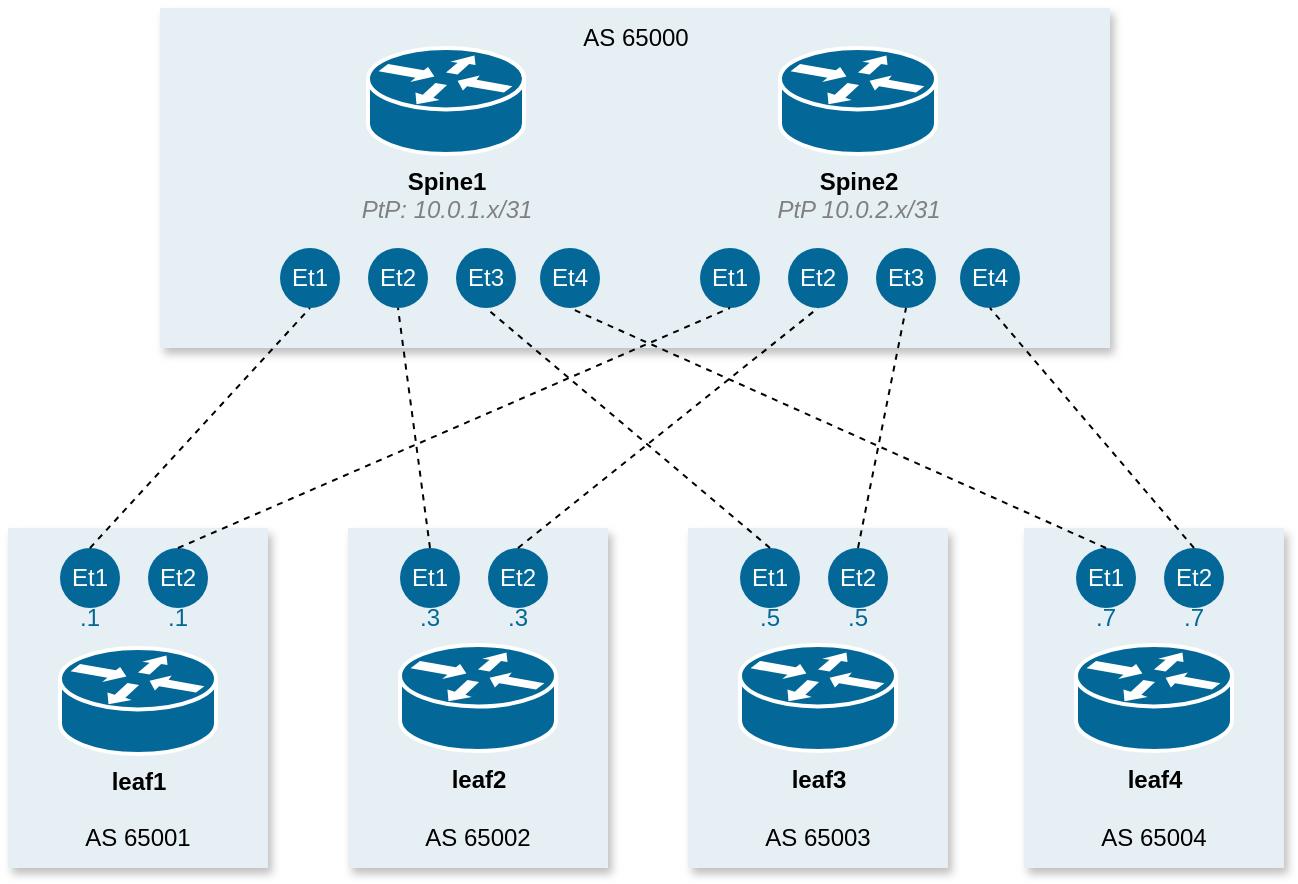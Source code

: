 <mxfile version="28.1.0" pages="3">
  <diagram id="NhI-IWCv43bj0_9Er86S" name="ebgp underlay">
    <mxGraphModel dx="1379" dy="907" grid="1" gridSize="10" guides="1" tooltips="1" connect="1" arrows="1" fold="1" page="1" pageScale="1" pageWidth="2000" pageHeight="1100" math="0" shadow="0">
      <root>
        <mxCell id="0" />
        <mxCell id="1" parent="0" />
        <mxCell id="UcK06GWvRcAyuveq4MP1-48" value="" style="rounded=0;whiteSpace=wrap;html=1;fillColor=#E6F0F4;shadow=1;strokeColor=none;" parent="1" vertex="1">
          <mxGeometry x="184" y="480" width="130" height="170" as="geometry" />
        </mxCell>
        <mxCell id="UcK06GWvRcAyuveq4MP1-43" value="" style="rounded=0;whiteSpace=wrap;html=1;fillColor=#E6F0F4;shadow=1;strokeColor=none;" parent="1" vertex="1">
          <mxGeometry x="354" y="480" width="130" height="170" as="geometry" />
        </mxCell>
        <mxCell id="UcK06GWvRcAyuveq4MP1-44" value="" style="rounded=0;whiteSpace=wrap;html=1;fillColor=#E6F0F4;shadow=1;strokeColor=none;" parent="1" vertex="1">
          <mxGeometry x="524" y="480" width="130" height="170" as="geometry" />
        </mxCell>
        <mxCell id="UcK06GWvRcAyuveq4MP1-45" value="" style="rounded=0;whiteSpace=wrap;html=1;fillColor=#E6F0F4;shadow=1;strokeColor=none;" parent="1" vertex="1">
          <mxGeometry x="692" y="480" width="130" height="170" as="geometry" />
        </mxCell>
        <mxCell id="UcK06GWvRcAyuveq4MP1-40" value="" style="rounded=0;whiteSpace=wrap;html=1;fillColor=#E6F0F4;shadow=1;strokeColor=none;" parent="1" vertex="1">
          <mxGeometry x="260" y="220" width="475" height="170" as="geometry" />
        </mxCell>
        <mxCell id="UcK06GWvRcAyuveq4MP1-1" value="&lt;div&gt;&lt;b&gt;Spine1&lt;/b&gt;&lt;/div&gt;&lt;div&gt;&lt;i style=&quot;color: rgb(128, 128, 128);&quot;&gt;PtP: 10.0.1.x/31&lt;/i&gt;&lt;/div&gt;" style="shape=mxgraph.cisco.routers.router;sketch=0;html=1;pointerEvents=1;dashed=0;fillColor=#036897;strokeColor=#ffffff;strokeWidth=2;verticalLabelPosition=bottom;verticalAlign=top;align=center;outlineConnect=0;" parent="1" vertex="1">
          <mxGeometry x="364" y="240" width="78" height="53" as="geometry" />
        </mxCell>
        <mxCell id="UcK06GWvRcAyuveq4MP1-2" value="&lt;div&gt;&lt;b&gt;Spine2&lt;/b&gt;&lt;/div&gt;&lt;div&gt;&lt;i&gt;&lt;span style=&quot;color: rgb(128, 128, 128);&quot;&gt;PtP 10.0.2.x/31&lt;/span&gt;&lt;/i&gt;&lt;/div&gt;" style="shape=mxgraph.cisco.routers.router;sketch=0;html=1;pointerEvents=1;dashed=0;fillColor=#036897;strokeColor=#ffffff;strokeWidth=2;verticalLabelPosition=bottom;verticalAlign=top;align=center;outlineConnect=0;" parent="1" vertex="1">
          <mxGeometry x="570" y="240" width="78" height="53" as="geometry" />
        </mxCell>
        <mxCell id="UcK06GWvRcAyuveq4MP1-3" value="Et1" style="ellipse;whiteSpace=wrap;html=1;aspect=fixed;fillColor=#036897;strokeColor=none;fontColor=#FFFFFF;" parent="1" vertex="1">
          <mxGeometry x="320" y="340" width="30" height="30" as="geometry" />
        </mxCell>
        <mxCell id="UcK06GWvRcAyuveq4MP1-4" value="Et2" style="ellipse;whiteSpace=wrap;html=1;aspect=fixed;fillColor=#036897;strokeColor=none;fontColor=#FFFFFF;" parent="1" vertex="1">
          <mxGeometry x="364" y="340" width="30" height="30" as="geometry" />
        </mxCell>
        <mxCell id="UcK06GWvRcAyuveq4MP1-5" value="&lt;b&gt;leaf1&lt;/b&gt;" style="shape=mxgraph.cisco.routers.router;sketch=0;html=1;pointerEvents=1;dashed=0;fillColor=#036897;strokeColor=#ffffff;strokeWidth=2;verticalLabelPosition=bottom;verticalAlign=top;align=center;outlineConnect=0;" parent="1" vertex="1">
          <mxGeometry x="210" y="540" width="78" height="53" as="geometry" />
        </mxCell>
        <mxCell id="UcK06GWvRcAyuveq4MP1-6" value="&lt;b&gt;leaf2&lt;/b&gt;" style="shape=mxgraph.cisco.routers.router;sketch=0;html=1;pointerEvents=1;dashed=0;fillColor=#036897;strokeColor=#ffffff;strokeWidth=2;verticalLabelPosition=bottom;verticalAlign=top;align=center;outlineConnect=0;" parent="1" vertex="1">
          <mxGeometry x="380" y="538.5" width="78" height="53" as="geometry" />
        </mxCell>
        <mxCell id="UcK06GWvRcAyuveq4MP1-7" value="&lt;b&gt;leaf3&lt;/b&gt;" style="shape=mxgraph.cisco.routers.router;sketch=0;html=1;pointerEvents=1;dashed=0;fillColor=#036897;strokeColor=#ffffff;strokeWidth=2;verticalLabelPosition=bottom;verticalAlign=top;align=center;outlineConnect=0;" parent="1" vertex="1">
          <mxGeometry x="550" y="538.5" width="78" height="53" as="geometry" />
        </mxCell>
        <mxCell id="UcK06GWvRcAyuveq4MP1-8" value="&lt;b&gt;leaf4&lt;/b&gt;" style="shape=mxgraph.cisco.routers.router;sketch=0;html=1;pointerEvents=1;dashed=0;fillColor=#036897;strokeColor=#ffffff;strokeWidth=2;verticalLabelPosition=bottom;verticalAlign=top;align=center;outlineConnect=0;" parent="1" vertex="1">
          <mxGeometry x="718" y="538.5" width="78" height="53" as="geometry" />
        </mxCell>
        <mxCell id="UcK06GWvRcAyuveq4MP1-11" value="Et3" style="ellipse;whiteSpace=wrap;html=1;aspect=fixed;fillColor=#036897;strokeColor=none;fontColor=#FFFFFF;" parent="1" vertex="1">
          <mxGeometry x="408" y="340" width="30" height="30" as="geometry" />
        </mxCell>
        <mxCell id="UcK06GWvRcAyuveq4MP1-12" value="Et4" style="ellipse;whiteSpace=wrap;html=1;aspect=fixed;fillColor=#036897;strokeColor=none;fontColor=#FFFFFF;" parent="1" vertex="1">
          <mxGeometry x="450" y="340" width="30" height="30" as="geometry" />
        </mxCell>
        <mxCell id="UcK06GWvRcAyuveq4MP1-14" value="Et1" style="ellipse;whiteSpace=wrap;html=1;aspect=fixed;fillColor=#036897;strokeColor=none;fontColor=#FFFFFF;" parent="1" vertex="1">
          <mxGeometry x="530" y="340" width="30" height="30" as="geometry" />
        </mxCell>
        <mxCell id="UcK06GWvRcAyuveq4MP1-15" value="Et2" style="ellipse;whiteSpace=wrap;html=1;aspect=fixed;fillColor=#036897;strokeColor=none;fontColor=#FFFFFF;" parent="1" vertex="1">
          <mxGeometry x="574" y="340" width="30" height="30" as="geometry" />
        </mxCell>
        <mxCell id="UcK06GWvRcAyuveq4MP1-16" value="Et3" style="ellipse;whiteSpace=wrap;html=1;aspect=fixed;fillColor=#036897;strokeColor=none;fontColor=#FFFFFF;" parent="1" vertex="1">
          <mxGeometry x="618" y="340" width="30" height="30" as="geometry" />
        </mxCell>
        <mxCell id="UcK06GWvRcAyuveq4MP1-17" value="Et4" style="ellipse;whiteSpace=wrap;html=1;aspect=fixed;fillColor=#036897;strokeColor=none;fontColor=#FFFFFF;" parent="1" vertex="1">
          <mxGeometry x="660" y="340" width="30" height="30" as="geometry" />
        </mxCell>
        <mxCell id="UcK06GWvRcAyuveq4MP1-18" value="Et1" style="ellipse;whiteSpace=wrap;html=1;aspect=fixed;fillColor=#036897;strokeColor=none;fontColor=#FFFFFF;" parent="1" vertex="1">
          <mxGeometry x="210" y="490" width="30" height="30" as="geometry" />
        </mxCell>
        <mxCell id="UcK06GWvRcAyuveq4MP1-19" value="Et2" style="ellipse;whiteSpace=wrap;html=1;aspect=fixed;fillColor=#036897;strokeColor=none;fontColor=#FFFFFF;" parent="1" vertex="1">
          <mxGeometry x="254" y="490" width="30" height="30" as="geometry" />
        </mxCell>
        <mxCell id="UcK06GWvRcAyuveq4MP1-20" value="Et1" style="ellipse;whiteSpace=wrap;html=1;aspect=fixed;fillColor=#036897;strokeColor=none;fontColor=#FFFFFF;" parent="1" vertex="1">
          <mxGeometry x="380" y="490" width="30" height="30" as="geometry" />
        </mxCell>
        <mxCell id="UcK06GWvRcAyuveq4MP1-21" value="Et2" style="ellipse;whiteSpace=wrap;html=1;aspect=fixed;fillColor=#036897;strokeColor=none;fontColor=#FFFFFF;" parent="1" vertex="1">
          <mxGeometry x="424" y="490" width="30" height="30" as="geometry" />
        </mxCell>
        <mxCell id="UcK06GWvRcAyuveq4MP1-22" value="Et1" style="ellipse;whiteSpace=wrap;html=1;aspect=fixed;fillColor=#036897;strokeColor=none;fontColor=#FFFFFF;" parent="1" vertex="1">
          <mxGeometry x="550" y="490" width="30" height="30" as="geometry" />
        </mxCell>
        <mxCell id="UcK06GWvRcAyuveq4MP1-23" value="Et2" style="ellipse;whiteSpace=wrap;html=1;aspect=fixed;fillColor=#036897;strokeColor=none;fontColor=#FFFFFF;" parent="1" vertex="1">
          <mxGeometry x="594" y="490" width="30" height="30" as="geometry" />
        </mxCell>
        <mxCell id="UcK06GWvRcAyuveq4MP1-24" value="Et1" style="ellipse;whiteSpace=wrap;html=1;aspect=fixed;fillColor=#036897;strokeColor=none;fontColor=#FFFFFF;" parent="1" vertex="1">
          <mxGeometry x="718" y="490" width="30" height="30" as="geometry" />
        </mxCell>
        <mxCell id="UcK06GWvRcAyuveq4MP1-25" value="Et2" style="ellipse;whiteSpace=wrap;html=1;aspect=fixed;fillColor=#036897;strokeColor=none;fontColor=#FFFFFF;" parent="1" vertex="1">
          <mxGeometry x="762" y="490" width="30" height="30" as="geometry" />
        </mxCell>
        <mxCell id="UcK06GWvRcAyuveq4MP1-30" value="" style="endArrow=none;dashed=1;html=1;rounded=0;entryX=0.5;entryY=1;entryDx=0;entryDy=0;exitX=0.5;exitY=0;exitDx=0;exitDy=0;" parent="1" source="UcK06GWvRcAyuveq4MP1-18" target="UcK06GWvRcAyuveq4MP1-3" edge="1">
          <mxGeometry width="50" height="50" relative="1" as="geometry">
            <mxPoint x="254" y="460" as="sourcePoint" />
            <mxPoint x="304" y="410" as="targetPoint" />
          </mxGeometry>
        </mxCell>
        <mxCell id="UcK06GWvRcAyuveq4MP1-33" value="" style="endArrow=none;dashed=1;html=1;rounded=0;entryX=0.5;entryY=1;entryDx=0;entryDy=0;exitX=0.5;exitY=0;exitDx=0;exitDy=0;" parent="1" source="UcK06GWvRcAyuveq4MP1-20" target="UcK06GWvRcAyuveq4MP1-4" edge="1">
          <mxGeometry width="50" height="50" relative="1" as="geometry">
            <mxPoint x="378" y="450" as="sourcePoint" />
            <mxPoint x="428" y="400" as="targetPoint" />
          </mxGeometry>
        </mxCell>
        <mxCell id="UcK06GWvRcAyuveq4MP1-34" value="" style="endArrow=none;dashed=1;html=1;rounded=0;entryX=0.5;entryY=1;entryDx=0;entryDy=0;exitX=0.5;exitY=0;exitDx=0;exitDy=0;" parent="1" source="UcK06GWvRcAyuveq4MP1-22" target="UcK06GWvRcAyuveq4MP1-11" edge="1">
          <mxGeometry width="50" height="50" relative="1" as="geometry">
            <mxPoint x="490" y="440" as="sourcePoint" />
            <mxPoint x="540" y="390" as="targetPoint" />
          </mxGeometry>
        </mxCell>
        <mxCell id="UcK06GWvRcAyuveq4MP1-35" value="" style="endArrow=none;dashed=1;html=1;rounded=0;entryX=0.5;entryY=1;entryDx=0;entryDy=0;exitX=0.5;exitY=0;exitDx=0;exitDy=0;" parent="1" source="UcK06GWvRcAyuveq4MP1-24" target="UcK06GWvRcAyuveq4MP1-12" edge="1">
          <mxGeometry width="50" height="50" relative="1" as="geometry">
            <mxPoint x="578" y="450" as="sourcePoint" />
            <mxPoint x="628" y="400" as="targetPoint" />
          </mxGeometry>
        </mxCell>
        <mxCell id="UcK06GWvRcAyuveq4MP1-36" value="" style="endArrow=none;dashed=1;html=1;rounded=0;entryX=0.5;entryY=1;entryDx=0;entryDy=0;exitX=0.5;exitY=0;exitDx=0;exitDy=0;" parent="1" source="UcK06GWvRcAyuveq4MP1-19" target="UcK06GWvRcAyuveq4MP1-14" edge="1">
          <mxGeometry width="50" height="50" relative="1" as="geometry">
            <mxPoint x="470" y="630" as="sourcePoint" />
            <mxPoint x="520" y="580" as="targetPoint" />
          </mxGeometry>
        </mxCell>
        <mxCell id="UcK06GWvRcAyuveq4MP1-37" value="" style="endArrow=none;dashed=1;html=1;rounded=0;entryX=0.5;entryY=1;entryDx=0;entryDy=0;exitX=0.5;exitY=0;exitDx=0;exitDy=0;" parent="1" source="UcK06GWvRcAyuveq4MP1-21" target="UcK06GWvRcAyuveq4MP1-15" edge="1">
          <mxGeometry width="50" height="50" relative="1" as="geometry">
            <mxPoint x="279" y="500" as="sourcePoint" />
            <mxPoint x="555" y="380" as="targetPoint" />
          </mxGeometry>
        </mxCell>
        <mxCell id="UcK06GWvRcAyuveq4MP1-38" value="" style="endArrow=none;dashed=1;html=1;rounded=0;entryX=0.5;entryY=1;entryDx=0;entryDy=0;exitX=0.5;exitY=0;exitDx=0;exitDy=0;" parent="1" source="UcK06GWvRcAyuveq4MP1-23" target="UcK06GWvRcAyuveq4MP1-16" edge="1">
          <mxGeometry width="50" height="50" relative="1" as="geometry">
            <mxPoint x="449" y="500" as="sourcePoint" />
            <mxPoint x="599" y="380" as="targetPoint" />
          </mxGeometry>
        </mxCell>
        <mxCell id="UcK06GWvRcAyuveq4MP1-39" value="" style="endArrow=none;dashed=1;html=1;rounded=0;entryX=0.5;entryY=1;entryDx=0;entryDy=0;exitX=0.5;exitY=0;exitDx=0;exitDy=0;" parent="1" source="UcK06GWvRcAyuveq4MP1-25" target="UcK06GWvRcAyuveq4MP1-17" edge="1">
          <mxGeometry width="50" height="50" relative="1" as="geometry">
            <mxPoint x="619" y="500" as="sourcePoint" />
            <mxPoint x="643" y="380" as="targetPoint" />
          </mxGeometry>
        </mxCell>
        <mxCell id="UcK06GWvRcAyuveq4MP1-46" value="AS 65000" style="text;html=1;align=center;verticalAlign=middle;whiteSpace=wrap;rounded=0;" parent="1" vertex="1">
          <mxGeometry x="467.5" y="220" width="60" height="30" as="geometry" />
        </mxCell>
        <mxCell id="UcK06GWvRcAyuveq4MP1-47" value="AS 65001" style="text;html=1;align=center;verticalAlign=middle;whiteSpace=wrap;rounded=0;" parent="1" vertex="1">
          <mxGeometry x="219" y="620" width="60" height="30" as="geometry" />
        </mxCell>
        <mxCell id="UcK06GWvRcAyuveq4MP1-49" value="AS 65002" style="text;html=1;align=center;verticalAlign=middle;whiteSpace=wrap;rounded=0;" parent="1" vertex="1">
          <mxGeometry x="389" y="620" width="60" height="30" as="geometry" />
        </mxCell>
        <mxCell id="UcK06GWvRcAyuveq4MP1-50" value="AS 65003" style="text;html=1;align=center;verticalAlign=middle;whiteSpace=wrap;rounded=0;" parent="1" vertex="1">
          <mxGeometry x="559" y="620" width="60" height="30" as="geometry" />
        </mxCell>
        <mxCell id="UcK06GWvRcAyuveq4MP1-51" value="AS 65004" style="text;html=1;align=center;verticalAlign=middle;whiteSpace=wrap;rounded=0;" parent="1" vertex="1">
          <mxGeometry x="727" y="620" width="60" height="30" as="geometry" />
        </mxCell>
        <mxCell id="HMPRpUAv5keHI2AXKPBz-1" value=".1" style="text;html=1;align=center;verticalAlign=middle;whiteSpace=wrap;rounded=0;fontColor=#036897;" parent="1" vertex="1">
          <mxGeometry x="195" y="510" width="60" height="30" as="geometry" />
        </mxCell>
        <mxCell id="HMPRpUAv5keHI2AXKPBz-2" value=".1" style="text;html=1;align=center;verticalAlign=middle;whiteSpace=wrap;rounded=0;fontColor=#036897;" parent="1" vertex="1">
          <mxGeometry x="239" y="510" width="60" height="30" as="geometry" />
        </mxCell>
        <mxCell id="HMPRpUAv5keHI2AXKPBz-3" value=".3" style="text;html=1;align=center;verticalAlign=middle;whiteSpace=wrap;rounded=0;fontColor=#036897;" parent="1" vertex="1">
          <mxGeometry x="365" y="510" width="60" height="30" as="geometry" />
        </mxCell>
        <mxCell id="HMPRpUAv5keHI2AXKPBz-4" value=".3" style="text;html=1;align=center;verticalAlign=middle;whiteSpace=wrap;rounded=0;fontColor=#036897;" parent="1" vertex="1">
          <mxGeometry x="409" y="510" width="60" height="30" as="geometry" />
        </mxCell>
        <mxCell id="HMPRpUAv5keHI2AXKPBz-5" value=".5" style="text;html=1;align=center;verticalAlign=middle;whiteSpace=wrap;rounded=0;fontColor=#036897;" parent="1" vertex="1">
          <mxGeometry x="535" y="510" width="60" height="30" as="geometry" />
        </mxCell>
        <mxCell id="HMPRpUAv5keHI2AXKPBz-6" value=".5" style="text;html=1;align=center;verticalAlign=middle;whiteSpace=wrap;rounded=0;fontColor=#036897;" parent="1" vertex="1">
          <mxGeometry x="579" y="510" width="60" height="30" as="geometry" />
        </mxCell>
        <mxCell id="HMPRpUAv5keHI2AXKPBz-7" value=".7" style="text;html=1;align=center;verticalAlign=middle;whiteSpace=wrap;rounded=0;fontColor=#036897;" parent="1" vertex="1">
          <mxGeometry x="703" y="510" width="60" height="30" as="geometry" />
        </mxCell>
        <mxCell id="HMPRpUAv5keHI2AXKPBz-8" value=".7" style="text;html=1;align=center;verticalAlign=middle;whiteSpace=wrap;rounded=0;fontColor=#036897;" parent="1" vertex="1">
          <mxGeometry x="747" y="510" width="60" height="30" as="geometry" />
        </mxCell>
      </root>
    </mxGraphModel>
  </diagram>
  <diagram name="evpn control plane" id="7oyF4Y80_nykwRdmu9rr">
    <mxGraphModel dx="2000" dy="1315" grid="1" gridSize="10" guides="1" tooltips="1" connect="1" arrows="1" fold="1" page="1" pageScale="1" pageWidth="2000" pageHeight="1100" math="0" shadow="0">
      <root>
        <mxCell id="GqyT-kCRQHlxUsiuNLXR-0" />
        <mxCell id="GqyT-kCRQHlxUsiuNLXR-1" parent="GqyT-kCRQHlxUsiuNLXR-0" />
        <mxCell id="GqyT-kCRQHlxUsiuNLXR-2" value="" style="rounded=0;whiteSpace=wrap;html=1;fillColor=#E6F0F4;shadow=1;strokeColor=none;" vertex="1" parent="GqyT-kCRQHlxUsiuNLXR-1">
          <mxGeometry x="178.5" y="710" width="130" height="170" as="geometry" />
        </mxCell>
        <mxCell id="GqyT-kCRQHlxUsiuNLXR-3" value="" style="rounded=0;whiteSpace=wrap;html=1;fillColor=#E6F0F4;shadow=1;strokeColor=none;" vertex="1" parent="GqyT-kCRQHlxUsiuNLXR-1">
          <mxGeometry x="348.5" y="710" width="130" height="170" as="geometry" />
        </mxCell>
        <mxCell id="GqyT-kCRQHlxUsiuNLXR-4" value="" style="rounded=0;whiteSpace=wrap;html=1;fillColor=#E6F0F4;shadow=1;strokeColor=none;" vertex="1" parent="GqyT-kCRQHlxUsiuNLXR-1">
          <mxGeometry x="518.5" y="710" width="130" height="170" as="geometry" />
        </mxCell>
        <mxCell id="GqyT-kCRQHlxUsiuNLXR-5" value="" style="rounded=0;whiteSpace=wrap;html=1;fillColor=#E6F0F4;shadow=1;strokeColor=none;" vertex="1" parent="GqyT-kCRQHlxUsiuNLXR-1">
          <mxGeometry x="686.5" y="710" width="130" height="170" as="geometry" />
        </mxCell>
        <mxCell id="GqyT-kCRQHlxUsiuNLXR-6" value="" style="rounded=0;whiteSpace=wrap;html=1;fillColor=#E6F0F4;shadow=1;strokeColor=none;" vertex="1" parent="GqyT-kCRQHlxUsiuNLXR-1">
          <mxGeometry x="260" y="220" width="475" height="170" as="geometry" />
        </mxCell>
        <mxCell id="GqyT-kCRQHlxUsiuNLXR-7" value="&lt;div&gt;&lt;b&gt;Spine1&lt;/b&gt;&lt;/div&gt;" style="shape=mxgraph.cisco.routers.router;sketch=0;html=1;pointerEvents=1;dashed=0;fillColor=#036897;strokeColor=#ffffff;strokeWidth=2;verticalLabelPosition=bottom;verticalAlign=top;align=center;outlineConnect=0;" vertex="1" parent="GqyT-kCRQHlxUsiuNLXR-1">
          <mxGeometry x="363" y="250" width="78" height="53" as="geometry" />
        </mxCell>
        <mxCell id="GqyT-kCRQHlxUsiuNLXR-8" value="&lt;div&gt;&lt;b&gt;Spine2&lt;/b&gt;&lt;/div&gt;" style="shape=mxgraph.cisco.routers.router;sketch=0;html=1;pointerEvents=1;dashed=0;fillColor=#036897;strokeColor=#ffffff;strokeWidth=2;verticalLabelPosition=bottom;verticalAlign=top;align=center;outlineConnect=0;" vertex="1" parent="GqyT-kCRQHlxUsiuNLXR-1">
          <mxGeometry x="570.5" y="250" width="78" height="53" as="geometry" />
        </mxCell>
        <mxCell id="GqyT-kCRQHlxUsiuNLXR-11" value="&lt;b&gt;leaf1&lt;/b&gt;" style="shape=mxgraph.cisco.routers.router;sketch=0;html=1;pointerEvents=1;dashed=0;fillColor=#036897;strokeColor=#ffffff;strokeWidth=2;verticalLabelPosition=bottom;verticalAlign=top;align=center;outlineConnect=0;" vertex="1" parent="GqyT-kCRQHlxUsiuNLXR-1">
          <mxGeometry x="204.5" y="770" width="78" height="53" as="geometry" />
        </mxCell>
        <mxCell id="GqyT-kCRQHlxUsiuNLXR-12" value="&lt;b&gt;leaf2&lt;/b&gt;" style="shape=mxgraph.cisco.routers.router;sketch=0;html=1;pointerEvents=1;dashed=0;fillColor=#036897;strokeColor=#ffffff;strokeWidth=2;verticalLabelPosition=bottom;verticalAlign=top;align=center;outlineConnect=0;" vertex="1" parent="GqyT-kCRQHlxUsiuNLXR-1">
          <mxGeometry x="374.5" y="768.5" width="78" height="53" as="geometry" />
        </mxCell>
        <mxCell id="GqyT-kCRQHlxUsiuNLXR-13" value="&lt;b&gt;leaf3&lt;/b&gt;" style="shape=mxgraph.cisco.routers.router;sketch=0;html=1;pointerEvents=1;dashed=0;fillColor=#036897;strokeColor=#ffffff;strokeWidth=2;verticalLabelPosition=bottom;verticalAlign=top;align=center;outlineConnect=0;" vertex="1" parent="GqyT-kCRQHlxUsiuNLXR-1">
          <mxGeometry x="544.5" y="768.5" width="78" height="53" as="geometry" />
        </mxCell>
        <mxCell id="GqyT-kCRQHlxUsiuNLXR-14" value="&lt;b&gt;leaf4&lt;/b&gt;" style="shape=mxgraph.cisco.routers.router;sketch=0;html=1;pointerEvents=1;dashed=0;fillColor=#036897;strokeColor=#ffffff;strokeWidth=2;verticalLabelPosition=bottom;verticalAlign=top;align=center;outlineConnect=0;" vertex="1" parent="GqyT-kCRQHlxUsiuNLXR-1">
          <mxGeometry x="712.5" y="768.5" width="78" height="53" as="geometry" />
        </mxCell>
        <mxCell id="GqyT-kCRQHlxUsiuNLXR-37" value="AS 65000" style="text;html=1;align=center;verticalAlign=middle;whiteSpace=wrap;rounded=0;" vertex="1" parent="GqyT-kCRQHlxUsiuNLXR-1">
          <mxGeometry x="467.5" y="220" width="60" height="30" as="geometry" />
        </mxCell>
        <mxCell id="GqyT-kCRQHlxUsiuNLXR-38" value="AS 65001" style="text;html=1;align=center;verticalAlign=middle;whiteSpace=wrap;rounded=0;" vertex="1" parent="GqyT-kCRQHlxUsiuNLXR-1">
          <mxGeometry x="213.5" y="850" width="60" height="30" as="geometry" />
        </mxCell>
        <mxCell id="GqyT-kCRQHlxUsiuNLXR-39" value="AS 65002" style="text;html=1;align=center;verticalAlign=middle;whiteSpace=wrap;rounded=0;" vertex="1" parent="GqyT-kCRQHlxUsiuNLXR-1">
          <mxGeometry x="383.5" y="850" width="60" height="30" as="geometry" />
        </mxCell>
        <mxCell id="GqyT-kCRQHlxUsiuNLXR-40" value="AS 65003" style="text;html=1;align=center;verticalAlign=middle;whiteSpace=wrap;rounded=0;" vertex="1" parent="GqyT-kCRQHlxUsiuNLXR-1">
          <mxGeometry x="553.5" y="850" width="60" height="30" as="geometry" />
        </mxCell>
        <mxCell id="GqyT-kCRQHlxUsiuNLXR-41" value="AS 65004" style="text;html=1;align=center;verticalAlign=middle;whiteSpace=wrap;rounded=0;" vertex="1" parent="GqyT-kCRQHlxUsiuNLXR-1">
          <mxGeometry x="721.5" y="850" width="60" height="30" as="geometry" />
        </mxCell>
        <mxCell id="l5eYJt6ui_KARHwwUpjY-0" value="loop0 10.0.250.1" style="ellipse;whiteSpace=wrap;html=1;fillColor=#036897;strokeColor=none;fontColor=#FFFFFF;" vertex="1" parent="GqyT-kCRQHlxUsiuNLXR-1">
          <mxGeometry x="346" y="340" width="112" height="40" as="geometry" />
        </mxCell>
        <mxCell id="l5eYJt6ui_KARHwwUpjY-1" value="loop0 10.0.250.12" style="ellipse;whiteSpace=wrap;html=1;fillColor=#036897;strokeColor=none;fontColor=#FFFFFF;" vertex="1" parent="GqyT-kCRQHlxUsiuNLXR-1">
          <mxGeometry x="357.5" y="720" width="112" height="40" as="geometry" />
        </mxCell>
        <mxCell id="l5eYJt6ui_KARHwwUpjY-2" value="loop0 10.0.250.13" style="ellipse;whiteSpace=wrap;html=1;fillColor=#036897;strokeColor=none;fontColor=#FFFFFF;" vertex="1" parent="GqyT-kCRQHlxUsiuNLXR-1">
          <mxGeometry x="527.5" y="720" width="112" height="40" as="geometry" />
        </mxCell>
        <mxCell id="l5eYJt6ui_KARHwwUpjY-3" value="loop0 10.0.250.14" style="ellipse;whiteSpace=wrap;html=1;fillColor=#036897;strokeColor=none;fontColor=#FFFFFF;" vertex="1" parent="GqyT-kCRQHlxUsiuNLXR-1">
          <mxGeometry x="695.5" y="720" width="112" height="40" as="geometry" />
        </mxCell>
        <mxCell id="l5eYJt6ui_KARHwwUpjY-4" value="loop0 10.0.250.2" style="ellipse;whiteSpace=wrap;html=1;fillColor=#036897;strokeColor=none;fontColor=#FFFFFF;" vertex="1" parent="GqyT-kCRQHlxUsiuNLXR-1">
          <mxGeometry x="553" y="340" width="112" height="40" as="geometry" />
        </mxCell>
        <mxCell id="l5eYJt6ui_KARHwwUpjY-5" value="loop0 10.0.250.11" style="ellipse;whiteSpace=wrap;html=1;fillColor=#036897;strokeColor=none;fontColor=#FFFFFF;" vertex="1" parent="GqyT-kCRQHlxUsiuNLXR-1">
          <mxGeometry x="187.5" y="720" width="112" height="40" as="geometry" />
        </mxCell>
        <mxCell id="8g1nOxymAHcml49qKHrA-0" value="EBGP Underlay" style="ellipse;shape=cloud;whiteSpace=wrap;html=1;shadow=1;strokeColor=none;fillColor=#E0E0E0;" vertex="1" parent="GqyT-kCRQHlxUsiuNLXR-1">
          <mxGeometry x="332.5" y="430" width="330" height="230" as="geometry" />
        </mxCell>
        <mxCell id="5on4P8AxJgzuQ6a08lfv-0" value="" style="endArrow=none;dashed=1;html=1;rounded=0;exitX=0.5;exitY=0;exitDx=0;exitDy=0;entryX=0.55;entryY=0.95;entryDx=0;entryDy=0;entryPerimeter=0;" edge="1" parent="GqyT-kCRQHlxUsiuNLXR-1" source="l5eYJt6ui_KARHwwUpjY-5" target="8g1nOxymAHcml49qKHrA-0">
          <mxGeometry width="50" height="50" relative="1" as="geometry">
            <mxPoint x="250" y="650" as="sourcePoint" />
            <mxPoint x="300" y="600" as="targetPoint" />
          </mxGeometry>
        </mxCell>
        <mxCell id="5on4P8AxJgzuQ6a08lfv-1" value="" style="endArrow=none;dashed=1;html=1;rounded=0;exitX=0.5;exitY=0;exitDx=0;exitDy=0;entryX=0.55;entryY=0.95;entryDx=0;entryDy=0;entryPerimeter=0;" edge="1" parent="GqyT-kCRQHlxUsiuNLXR-1" source="l5eYJt6ui_KARHwwUpjY-1" target="8g1nOxymAHcml49qKHrA-0">
          <mxGeometry width="50" height="50" relative="1" as="geometry">
            <mxPoint x="254" y="730" as="sourcePoint" />
            <mxPoint x="510" y="680" as="targetPoint" />
          </mxGeometry>
        </mxCell>
        <mxCell id="5on4P8AxJgzuQ6a08lfv-2" value="" style="endArrow=none;dashed=1;html=1;rounded=0;exitX=0.5;exitY=0;exitDx=0;exitDy=0;entryX=0.55;entryY=0.95;entryDx=0;entryDy=0;entryPerimeter=0;" edge="1" parent="GqyT-kCRQHlxUsiuNLXR-1" source="l5eYJt6ui_KARHwwUpjY-2" target="8g1nOxymAHcml49qKHrA-0">
          <mxGeometry width="50" height="50" relative="1" as="geometry">
            <mxPoint x="560.5" y="690" as="sourcePoint" />
            <mxPoint x="686.5" y="630" as="targetPoint" />
          </mxGeometry>
        </mxCell>
        <mxCell id="5on4P8AxJgzuQ6a08lfv-3" value="" style="endArrow=none;dashed=1;html=1;rounded=0;exitX=0.5;exitY=0;exitDx=0;exitDy=0;entryX=0.55;entryY=0.95;entryDx=0;entryDy=0;entryPerimeter=0;" edge="1" parent="GqyT-kCRQHlxUsiuNLXR-1" source="l5eYJt6ui_KARHwwUpjY-3" target="8g1nOxymAHcml49qKHrA-0">
          <mxGeometry width="50" height="50" relative="1" as="geometry">
            <mxPoint x="594" y="730" as="sourcePoint" />
            <mxPoint x="520" y="680" as="targetPoint" />
            <Array as="points" />
          </mxGeometry>
        </mxCell>
        <mxCell id="5on4P8AxJgzuQ6a08lfv-4" value="" style="endArrow=none;dashed=1;html=1;rounded=0;exitX=0.511;exitY=0.104;exitDx=0;exitDy=0;entryX=0.5;entryY=1;entryDx=0;entryDy=0;exitPerimeter=0;" edge="1" parent="GqyT-kCRQHlxUsiuNLXR-1" source="8g1nOxymAHcml49qKHrA-0" target="l5eYJt6ui_KARHwwUpjY-0">
          <mxGeometry width="50" height="50" relative="1" as="geometry">
            <mxPoint x="113.5" y="491" as="sourcePoint" />
            <mxPoint x="383.5" y="420" as="targetPoint" />
          </mxGeometry>
        </mxCell>
        <mxCell id="5on4P8AxJgzuQ6a08lfv-5" value="" style="endArrow=none;dashed=1;html=1;rounded=0;exitX=0.514;exitY=0.109;exitDx=0;exitDy=0;entryX=0.5;entryY=1;entryDx=0;entryDy=0;exitPerimeter=0;" edge="1" parent="GqyT-kCRQHlxUsiuNLXR-1" source="8g1nOxymAHcml49qKHrA-0" target="l5eYJt6ui_KARHwwUpjY-4">
          <mxGeometry width="50" height="50" relative="1" as="geometry">
            <mxPoint x="622.5" y="473" as="sourcePoint" />
            <mxPoint x="559.5" y="400" as="targetPoint" />
          </mxGeometry>
        </mxCell>
      </root>
    </mxGraphModel>
  </diagram>
  <diagram name="VTEPs" id="eCYszViJbmStzaO1vjBR">
    <mxGraphModel dx="2000" dy="1315" grid="1" gridSize="10" guides="1" tooltips="1" connect="1" arrows="1" fold="1" page="1" pageScale="1" pageWidth="2000" pageHeight="1100" math="0" shadow="0">
      <root>
        <mxCell id="BCEklS1ppgjEieAVBno0-0" />
        <mxCell id="BCEklS1ppgjEieAVBno0-1" parent="BCEklS1ppgjEieAVBno0-0" />
        <mxCell id="BCEklS1ppgjEieAVBno0-2" value="" style="rounded=0;whiteSpace=wrap;html=1;fillColor=#E6F0F4;shadow=1;strokeColor=none;" parent="BCEklS1ppgjEieAVBno0-1" vertex="1">
          <mxGeometry x="187.5" y="430" width="130" height="150" as="geometry" />
        </mxCell>
        <mxCell id="BCEklS1ppgjEieAVBno0-3" value="" style="rounded=0;whiteSpace=wrap;html=1;fillColor=#E6F0F4;shadow=1;strokeColor=none;" parent="BCEklS1ppgjEieAVBno0-1" vertex="1">
          <mxGeometry x="357.5" y="430" width="130" height="150" as="geometry" />
        </mxCell>
        <mxCell id="BCEklS1ppgjEieAVBno0-4" value="" style="rounded=0;whiteSpace=wrap;html=1;fillColor=#E6F0F4;shadow=1;strokeColor=none;" parent="BCEklS1ppgjEieAVBno0-1" vertex="1">
          <mxGeometry x="527.5" y="430" width="130" height="150" as="geometry" />
        </mxCell>
        <mxCell id="BCEklS1ppgjEieAVBno0-5" value="" style="rounded=0;whiteSpace=wrap;html=1;fillColor=#E6F0F4;shadow=1;strokeColor=none;" parent="BCEklS1ppgjEieAVBno0-1" vertex="1">
          <mxGeometry x="695.5" y="430" width="130" height="150" as="geometry" />
        </mxCell>
        <mxCell id="BCEklS1ppgjEieAVBno0-9" value="&lt;b&gt;leaf1&lt;/b&gt;" style="shape=mxgraph.cisco.routers.router;sketch=0;html=1;pointerEvents=1;dashed=0;fillColor=#036897;strokeColor=#ffffff;strokeWidth=2;verticalLabelPosition=bottom;verticalAlign=top;align=center;outlineConnect=0;" parent="BCEklS1ppgjEieAVBno0-1" vertex="1">
          <mxGeometry x="213.5" y="490" width="78" height="53" as="geometry" />
        </mxCell>
        <mxCell id="BCEklS1ppgjEieAVBno0-10" value="&lt;b&gt;leaf2&lt;/b&gt;" style="shape=mxgraph.cisco.routers.router;sketch=0;html=1;pointerEvents=1;dashed=0;fillColor=#036897;strokeColor=#ffffff;strokeWidth=2;verticalLabelPosition=bottom;verticalAlign=top;align=center;outlineConnect=0;" parent="BCEklS1ppgjEieAVBno0-1" vertex="1">
          <mxGeometry x="383.5" y="488.5" width="78" height="53" as="geometry" />
        </mxCell>
        <mxCell id="BCEklS1ppgjEieAVBno0-11" value="&lt;b&gt;leaf3&lt;/b&gt;" style="shape=mxgraph.cisco.routers.router;sketch=0;html=1;pointerEvents=1;dashed=0;fillColor=#036897;strokeColor=#ffffff;strokeWidth=2;verticalLabelPosition=bottom;verticalAlign=top;align=center;outlineConnect=0;" parent="BCEklS1ppgjEieAVBno0-1" vertex="1">
          <mxGeometry x="553.5" y="488.5" width="78" height="53" as="geometry" />
        </mxCell>
        <mxCell id="BCEklS1ppgjEieAVBno0-12" value="&lt;b&gt;leaf4&lt;/b&gt;" style="shape=mxgraph.cisco.routers.router;sketch=0;html=1;pointerEvents=1;dashed=0;fillColor=#036897;strokeColor=#ffffff;strokeWidth=2;verticalLabelPosition=bottom;verticalAlign=top;align=center;outlineConnect=0;" parent="BCEklS1ppgjEieAVBno0-1" vertex="1">
          <mxGeometry x="721.5" y="488.5" width="78" height="53" as="geometry" />
        </mxCell>
        <mxCell id="BCEklS1ppgjEieAVBno0-19" value="loop1 10.0.255.12" style="ellipse;whiteSpace=wrap;html=1;fillColor=#036897;strokeColor=none;fontColor=#FFFFFF;" parent="BCEklS1ppgjEieAVBno0-1" vertex="1">
          <mxGeometry x="366.5" y="440" width="112" height="40" as="geometry" />
        </mxCell>
        <mxCell id="BCEklS1ppgjEieAVBno0-20" value="loop1 10.0.255.13" style="ellipse;whiteSpace=wrap;html=1;fillColor=#036897;strokeColor=none;fontColor=#FFFFFF;" parent="BCEklS1ppgjEieAVBno0-1" vertex="1">
          <mxGeometry x="536.5" y="440" width="112" height="40" as="geometry" />
        </mxCell>
        <mxCell id="BCEklS1ppgjEieAVBno0-21" value="loop1 10.0.255.14" style="ellipse;whiteSpace=wrap;html=1;fillColor=#036897;strokeColor=none;fontColor=#FFFFFF;" parent="BCEklS1ppgjEieAVBno0-1" vertex="1">
          <mxGeometry x="704.5" y="440" width="112" height="40" as="geometry" />
        </mxCell>
        <mxCell id="BCEklS1ppgjEieAVBno0-23" value="loop1 10.0.255.11" style="ellipse;whiteSpace=wrap;html=1;fillColor=#036897;strokeColor=none;fontColor=#FFFFFF;" parent="BCEklS1ppgjEieAVBno0-1" vertex="1">
          <mxGeometry x="196.5" y="440" width="112" height="40" as="geometry" />
        </mxCell>
        <mxCell id="BCEklS1ppgjEieAVBno0-24" value="EBGP Underlay" style="ellipse;shape=cloud;whiteSpace=wrap;html=1;shadow=1;strokeColor=none;fillColor=#E0E0E0;" parent="BCEklS1ppgjEieAVBno0-1" vertex="1">
          <mxGeometry x="341.5" y="150" width="330" height="230" as="geometry" />
        </mxCell>
        <mxCell id="BCEklS1ppgjEieAVBno0-25" value="" style="endArrow=none;dashed=1;html=1;rounded=0;exitX=0.5;exitY=0;exitDx=0;exitDy=0;entryX=0.55;entryY=0.95;entryDx=0;entryDy=0;entryPerimeter=0;" parent="BCEklS1ppgjEieAVBno0-1" source="BCEklS1ppgjEieAVBno0-23" target="BCEklS1ppgjEieAVBno0-24" edge="1">
          <mxGeometry width="50" height="50" relative="1" as="geometry">
            <mxPoint x="259" y="370" as="sourcePoint" />
            <mxPoint x="309" y="320" as="targetPoint" />
          </mxGeometry>
        </mxCell>
        <mxCell id="BCEklS1ppgjEieAVBno0-26" value="" style="endArrow=none;dashed=1;html=1;rounded=0;exitX=0.5;exitY=0;exitDx=0;exitDy=0;entryX=0.55;entryY=0.95;entryDx=0;entryDy=0;entryPerimeter=0;" parent="BCEklS1ppgjEieAVBno0-1" source="BCEklS1ppgjEieAVBno0-19" target="BCEklS1ppgjEieAVBno0-24" edge="1">
          <mxGeometry width="50" height="50" relative="1" as="geometry">
            <mxPoint x="263" y="450" as="sourcePoint" />
            <mxPoint x="519" y="400" as="targetPoint" />
          </mxGeometry>
        </mxCell>
        <mxCell id="BCEklS1ppgjEieAVBno0-27" value="" style="endArrow=none;dashed=1;html=1;rounded=0;exitX=0.5;exitY=0;exitDx=0;exitDy=0;entryX=0.55;entryY=0.95;entryDx=0;entryDy=0;entryPerimeter=0;" parent="BCEklS1ppgjEieAVBno0-1" source="BCEklS1ppgjEieAVBno0-20" target="BCEklS1ppgjEieAVBno0-24" edge="1">
          <mxGeometry width="50" height="50" relative="1" as="geometry">
            <mxPoint x="569.5" y="410" as="sourcePoint" />
            <mxPoint x="695.5" y="350" as="targetPoint" />
          </mxGeometry>
        </mxCell>
        <mxCell id="BCEklS1ppgjEieAVBno0-28" value="" style="endArrow=none;dashed=1;html=1;rounded=0;exitX=0.5;exitY=0;exitDx=0;exitDy=0;entryX=0.55;entryY=0.95;entryDx=0;entryDy=0;entryPerimeter=0;" parent="BCEklS1ppgjEieAVBno0-1" source="BCEklS1ppgjEieAVBno0-21" target="BCEklS1ppgjEieAVBno0-24" edge="1">
          <mxGeometry width="50" height="50" relative="1" as="geometry">
            <mxPoint x="603" y="450" as="sourcePoint" />
            <mxPoint x="529" y="400" as="targetPoint" />
            <Array as="points" />
          </mxGeometry>
        </mxCell>
        <mxCell id="MWV-LgnHw94a7IH_kB3X-0" value="" style="rounded=0;whiteSpace=wrap;html=1;fillColor=#FFD77A;shadow=1;strokeColor=none;" parent="BCEklS1ppgjEieAVBno0-1" vertex="1">
          <mxGeometry x="187.5" y="820" width="130" height="150" as="geometry" />
        </mxCell>
        <mxCell id="MWV-LgnHw94a7IH_kB3X-2" value="IP 10.11.11.3/24" style="ellipse;whiteSpace=wrap;html=1;fillColor=#036897;strokeColor=none;fontColor=#FFFFFF;" parent="BCEklS1ppgjEieAVBno0-1" vertex="1">
          <mxGeometry x="196.5" y="830" width="112" height="40" as="geometry" />
        </mxCell>
        <mxCell id="MWV-LgnHw94a7IH_kB3X-3" value="host1" style="shape=mxgraph.cisco.computers_and_peripherals.laptop;sketch=0;html=1;pointerEvents=1;dashed=0;fillColor=#036897;strokeColor=#ffffff;strokeWidth=2;verticalLabelPosition=bottom;verticalAlign=top;align=center;outlineConnect=0;" parent="BCEklS1ppgjEieAVBno0-1" vertex="1">
          <mxGeometry x="207.5" y="880" width="90" height="61" as="geometry" />
        </mxCell>
        <mxCell id="MWV-LgnHw94a7IH_kB3X-4" value="" style="rounded=0;whiteSpace=wrap;html=1;fillColor=#FFD77A;shadow=1;strokeColor=none;" parent="BCEklS1ppgjEieAVBno0-1" vertex="1">
          <mxGeometry x="187.5" y="610" width="130" height="150" as="geometry" />
        </mxCell>
        <mxCell id="MWV-LgnHw94a7IH_kB3X-5" value="IP 10.11.11.2/24" style="ellipse;whiteSpace=wrap;html=1;fillColor=#036897;strokeColor=none;fontColor=#FFFFFF;" parent="BCEklS1ppgjEieAVBno0-1" vertex="1">
          <mxGeometry x="196.5" y="620" width="112" height="40" as="geometry" />
        </mxCell>
        <mxCell id="MWV-LgnHw94a7IH_kB3X-7" value="SVI 11" style="shape=mxgraph.cisco.switches.workgroup_switch;sketch=0;html=1;pointerEvents=1;dashed=0;fillColor=#036897;strokeColor=#ffffff;strokeWidth=2;verticalLabelPosition=bottom;verticalAlign=top;align=center;outlineConnect=0;" parent="BCEklS1ppgjEieAVBno0-1" vertex="1">
          <mxGeometry x="202" y="680" width="101" height="50" as="geometry" />
        </mxCell>
        <mxCell id="MWV-LgnHw94a7IH_kB3X-8" value="" style="endArrow=none;dashed=1;html=1;rounded=0;entryX=0.5;entryY=1;entryDx=0;entryDy=0;exitX=0.5;exitY=0;exitDx=0;exitDy=0;" parent="BCEklS1ppgjEieAVBno0-1" source="MWV-LgnHw94a7IH_kB3X-0" target="MWV-LgnHw94a7IH_kB3X-4" edge="1">
          <mxGeometry width="50" height="50" relative="1" as="geometry">
            <mxPoint x="370" y="800" as="sourcePoint" />
            <mxPoint x="420" y="750" as="targetPoint" />
          </mxGeometry>
        </mxCell>
        <mxCell id="MWV-LgnHw94a7IH_kB3X-9" value="" style="endArrow=none;dashed=1;html=1;rounded=0;entryX=0.5;entryY=1;entryDx=0;entryDy=0;exitX=0.5;exitY=0;exitDx=0;exitDy=0;" parent="BCEklS1ppgjEieAVBno0-1" source="MWV-LgnHw94a7IH_kB3X-4" target="BCEklS1ppgjEieAVBno0-2" edge="1">
          <mxGeometry width="50" height="50" relative="1" as="geometry">
            <mxPoint x="370" y="690" as="sourcePoint" />
            <mxPoint x="420" y="640" as="targetPoint" />
          </mxGeometry>
        </mxCell>
        <mxCell id="MWV-LgnHw94a7IH_kB3X-10" value="" style="rounded=0;whiteSpace=wrap;html=1;fillColor=#FFD77A;shadow=1;strokeColor=none;" parent="BCEklS1ppgjEieAVBno0-1" vertex="1">
          <mxGeometry x="357.5" y="820" width="130" height="150" as="geometry" />
        </mxCell>
        <mxCell id="MWV-LgnHw94a7IH_kB3X-11" value="IP 10.12.12.3/24" style="ellipse;whiteSpace=wrap;html=1;fillColor=#036897;strokeColor=none;fontColor=#FFFFFF;" parent="BCEklS1ppgjEieAVBno0-1" vertex="1">
          <mxGeometry x="366.5" y="830" width="112" height="40" as="geometry" />
        </mxCell>
        <mxCell id="MWV-LgnHw94a7IH_kB3X-12" value="host2" style="shape=mxgraph.cisco.computers_and_peripherals.laptop;sketch=0;html=1;pointerEvents=1;dashed=0;fillColor=#036897;strokeColor=#ffffff;strokeWidth=2;verticalLabelPosition=bottom;verticalAlign=top;align=center;outlineConnect=0;" parent="BCEklS1ppgjEieAVBno0-1" vertex="1">
          <mxGeometry x="377.5" y="880" width="90" height="61" as="geometry" />
        </mxCell>
        <mxCell id="MWV-LgnHw94a7IH_kB3X-13" value="" style="rounded=0;whiteSpace=wrap;html=1;fillColor=#FFD77A;shadow=1;strokeColor=none;" parent="BCEklS1ppgjEieAVBno0-1" vertex="1">
          <mxGeometry x="357.5" y="610" width="130" height="150" as="geometry" />
        </mxCell>
        <mxCell id="MWV-LgnHw94a7IH_kB3X-14" value="IP 10.12.12.2/24" style="ellipse;whiteSpace=wrap;html=1;fillColor=#036897;strokeColor=none;fontColor=#FFFFFF;" parent="BCEklS1ppgjEieAVBno0-1" vertex="1">
          <mxGeometry x="366.5" y="620" width="112" height="40" as="geometry" />
        </mxCell>
        <mxCell id="MWV-LgnHw94a7IH_kB3X-15" value="SVI 12" style="shape=mxgraph.cisco.switches.workgroup_switch;sketch=0;html=1;pointerEvents=1;dashed=0;fillColor=#036897;strokeColor=#ffffff;strokeWidth=2;verticalLabelPosition=bottom;verticalAlign=top;align=center;outlineConnect=0;" parent="BCEklS1ppgjEieAVBno0-1" vertex="1">
          <mxGeometry x="372" y="680" width="101" height="50" as="geometry" />
        </mxCell>
        <mxCell id="MWV-LgnHw94a7IH_kB3X-16" value="" style="endArrow=none;dashed=1;html=1;rounded=0;entryX=0.5;entryY=1;entryDx=0;entryDy=0;exitX=0.5;exitY=0;exitDx=0;exitDy=0;" parent="BCEklS1ppgjEieAVBno0-1" source="MWV-LgnHw94a7IH_kB3X-10" target="MWV-LgnHw94a7IH_kB3X-13" edge="1">
          <mxGeometry width="50" height="50" relative="1" as="geometry">
            <mxPoint x="540" y="800" as="sourcePoint" />
            <mxPoint x="590" y="750" as="targetPoint" />
          </mxGeometry>
        </mxCell>
        <mxCell id="MWV-LgnHw94a7IH_kB3X-17" value="" style="endArrow=none;dashed=1;html=1;rounded=0;exitX=0.5;exitY=0;exitDx=0;exitDy=0;entryX=0.5;entryY=1;entryDx=0;entryDy=0;" parent="BCEklS1ppgjEieAVBno0-1" source="MWV-LgnHw94a7IH_kB3X-13" target="BCEklS1ppgjEieAVBno0-3" edge="1">
          <mxGeometry width="50" height="50" relative="1" as="geometry">
            <mxPoint x="422" y="610" as="sourcePoint" />
            <mxPoint x="390" y="590" as="targetPoint" />
          </mxGeometry>
        </mxCell>
      </root>
    </mxGraphModel>
  </diagram>
</mxfile>
